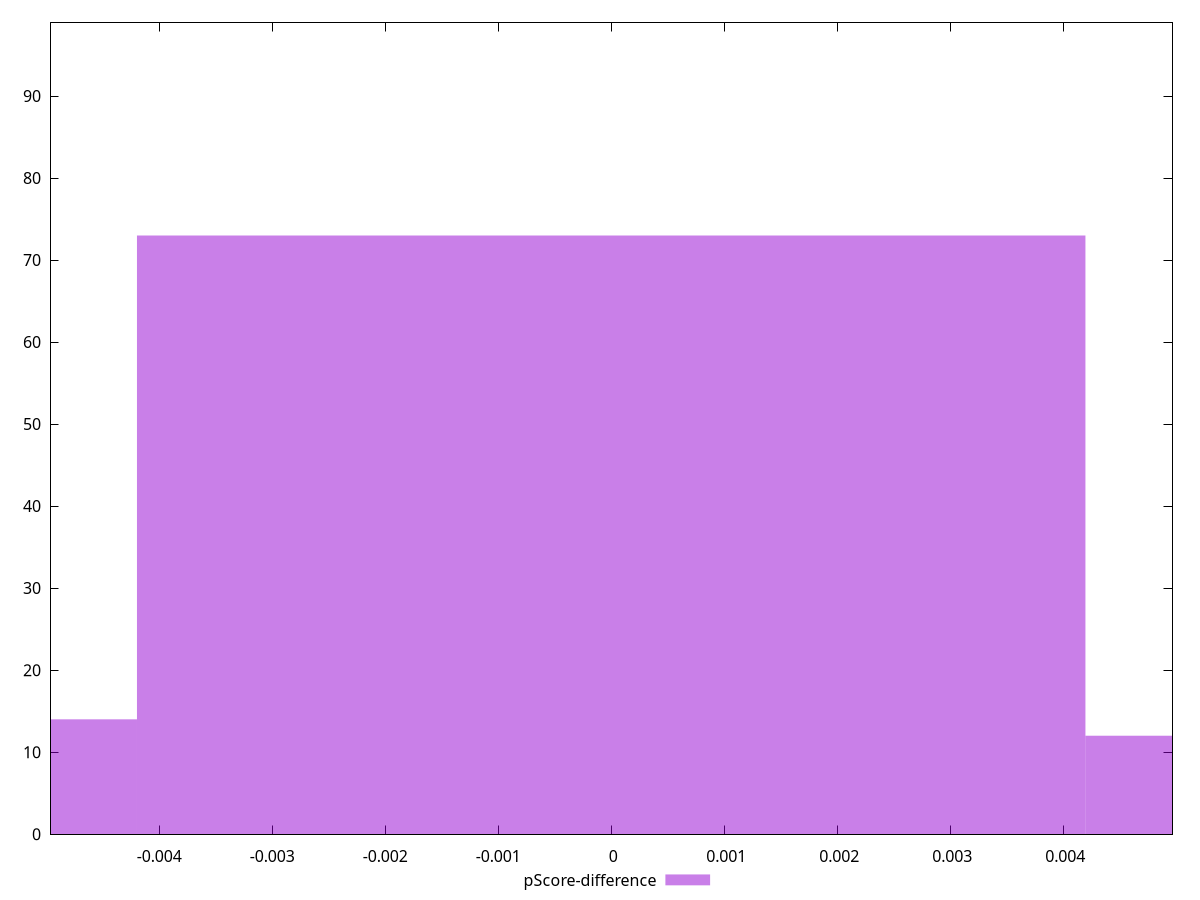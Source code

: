 reset

$pScoreDifference <<EOF
0 73
-0.008393201678448007 14
0.008393201678448007 12
EOF

set key outside below
set boxwidth 0.008393201678448007
set xrange [-0.004966125165078772:0.0049670488014876835]
set yrange [0:99]
set trange [0:99]
set style fill transparent solid 0.5 noborder
set terminal svg size 640, 490 enhanced background rgb 'white'
set output "report/report_00029_2021-02-24T13-36-40.390Z/interactive/samples/card/pScore-difference/histogram.svg"

plot $pScoreDifference title "pScore-difference" with boxes

reset
